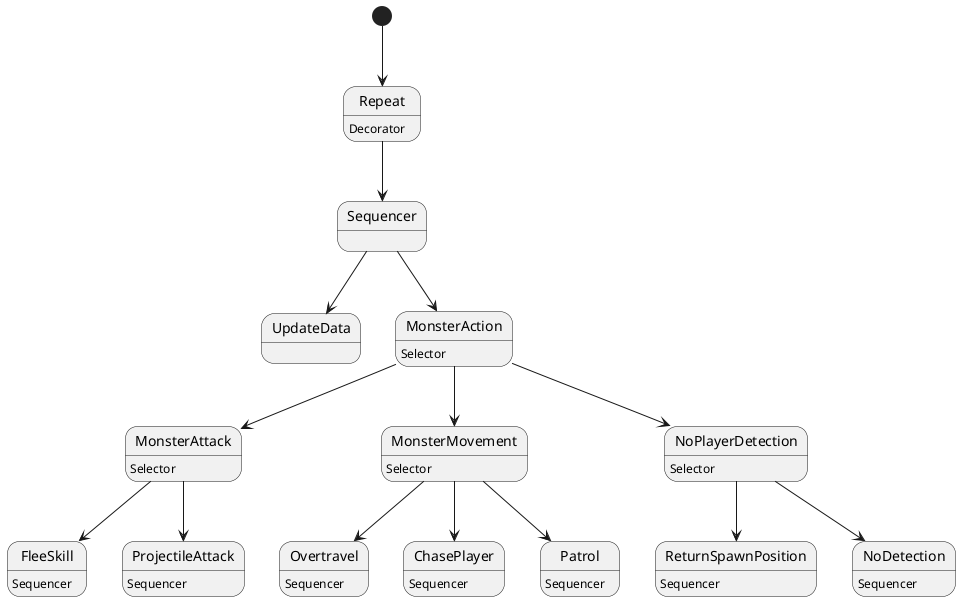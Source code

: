 @startuml

[*]-->Repeat
Repeat-->Sequencer
Repeat : Decorator
Sequencer-->UpdateData
Sequencer-->MonsterAction
'selector attack'
MonsterAction : Selector
MonsterAction-->MonsterAttack
MonsterAttack : Selector
MonsterAttack-->FleeSkill
FleeSkill : Sequencer
MonsterAttack-->ProjectileAttack
ProjectileAttack : Sequencer
'selector movement'
MonsterAction-->MonsterMovement
MonsterMovement : Selector
MonsterMovement-->Overtravel
Overtravel : Sequencer
MonsterMovement-->ChasePlayer
ChasePlayer : Sequencer
MonsterMovement-->Patrol
Patrol : Sequencer
'selector no detection'
MonsterAction-->NoPlayerDetection
NoPlayerDetection : Selector
NoPlayerDetection-->ReturnSpawnPosition
ReturnSpawnPosition : Sequencer
NoPlayerDetection-->NoDetection
NoDetection : Sequencer







@enduml